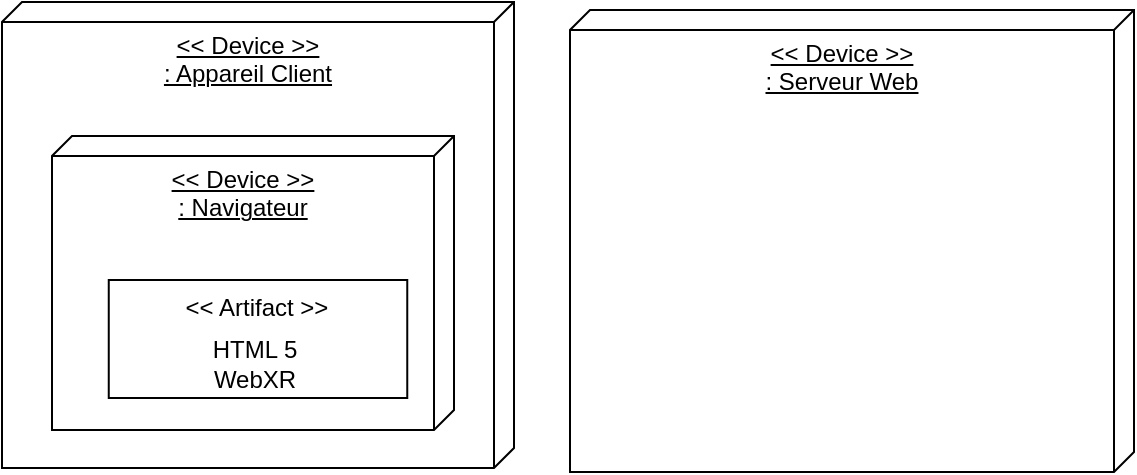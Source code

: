 <mxfile version="24.9.0">
  <diagram name="Page-1" id="Wgfb159eZ_tXH-cTxXiv">
    <mxGraphModel dx="678" dy="847" grid="0" gridSize="10" guides="1" tooltips="1" connect="1" arrows="1" fold="1" page="0" pageScale="1" pageWidth="827" pageHeight="1169" math="0" shadow="0">
      <root>
        <mxCell id="0" />
        <mxCell id="1" parent="0" />
        <mxCell id="t0SSGW7Hjao6n9bfadMS-9" value="&amp;lt;&amp;lt; Device &amp;gt;&amp;gt;&lt;div&gt;: Appareil Client&lt;/div&gt;" style="verticalAlign=top;align=center;spacingTop=8;spacingLeft=2;spacingRight=12;shape=cube;size=10;direction=south;fontStyle=4;html=1;whiteSpace=wrap;" parent="1" vertex="1">
          <mxGeometry x="202" y="186" width="256" height="233" as="geometry" />
        </mxCell>
        <mxCell id="8UfWmvyUHy-kO3Gu5CnD-1" value="&amp;lt;&amp;lt; Device &amp;gt;&amp;gt;&lt;div&gt;: Navigateur&lt;/div&gt;" style="verticalAlign=top;align=center;spacingTop=8;spacingLeft=2;spacingRight=12;shape=cube;size=10;direction=south;fontStyle=4;html=1;whiteSpace=wrap;" parent="1" vertex="1">
          <mxGeometry x="227" y="253" width="201" height="147" as="geometry" />
        </mxCell>
        <mxCell id="t0SSGW7Hjao6n9bfadMS-13" value="&amp;lt;&amp;lt; Artifact &amp;gt;&amp;gt;" style="html=1;whiteSpace=wrap;verticalAlign=top;" parent="1" vertex="1">
          <mxGeometry x="255.38" y="325" width="149.25" height="59" as="geometry" />
        </mxCell>
        <mxCell id="8UfWmvyUHy-kO3Gu5CnD-2" value="&lt;span style=&quot;font-weight: 400;&quot;&gt;HTML 5&lt;/span&gt;&lt;div&gt;&lt;span style=&quot;font-weight: 400;&quot;&gt;WebXR&lt;/span&gt;&lt;/div&gt;" style="text;align=center;fontStyle=1;verticalAlign=middle;spacingLeft=3;spacingRight=3;strokeColor=none;rotatable=0;points=[[0,0.5],[1,0.5]];portConstraint=eastwest;html=1;" parent="1" vertex="1">
          <mxGeometry x="286" y="354" width="83" height="26" as="geometry" />
        </mxCell>
        <mxCell id="8UfWmvyUHy-kO3Gu5CnD-3" value="&amp;lt;&amp;lt; Device &amp;gt;&amp;gt;&lt;div&gt;: Serveur Web&lt;/div&gt;" style="verticalAlign=top;align=center;spacingTop=8;spacingLeft=2;spacingRight=12;shape=cube;size=10;direction=south;fontStyle=4;html=1;whiteSpace=wrap;" parent="1" vertex="1">
          <mxGeometry x="486" y="190" width="282" height="231" as="geometry" />
        </mxCell>
      </root>
    </mxGraphModel>
  </diagram>
</mxfile>
